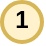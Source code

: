 <mxfile version="14.6.13" type="device"><diagram id="ZEzx_dgAtIyXMz_pID9J" name="Seite-1"><mxGraphModel dx="276" dy="183" grid="1" gridSize="10" guides="1" tooltips="1" connect="1" arrows="1" fold="1" page="1" pageScale="1" pageWidth="827" pageHeight="1169" math="0" shadow="0"><root><mxCell id="0"/><mxCell id="1" parent="0"/><mxCell id="M4OvXg9_BtB__eDleLuT-17" value="" style="group;fontStyle=1" vertex="1" connectable="0" parent="1"><mxGeometry x="40" y="39" width="20" height="21" as="geometry"/></mxCell><mxCell id="M4OvXg9_BtB__eDleLuT-1" value="" style="ellipse;whiteSpace=wrap;html=1;aspect=fixed;fillColor=#fff2cc;strokeColor=#d6b656;strokeWidth=2;fontStyle=1" vertex="1" parent="M4OvXg9_BtB__eDleLuT-17"><mxGeometry y="1" width="20" height="20" as="geometry"/></mxCell><mxCell id="M4OvXg9_BtB__eDleLuT-2" value="1" style="text;html=1;strokeColor=none;fillColor=none;align=center;verticalAlign=middle;whiteSpace=wrap;rounded=0;fontStyle=1" vertex="1" parent="M4OvXg9_BtB__eDleLuT-17"><mxGeometry x="5" width="10" height="20" as="geometry"/></mxCell></root></mxGraphModel></diagram></mxfile>